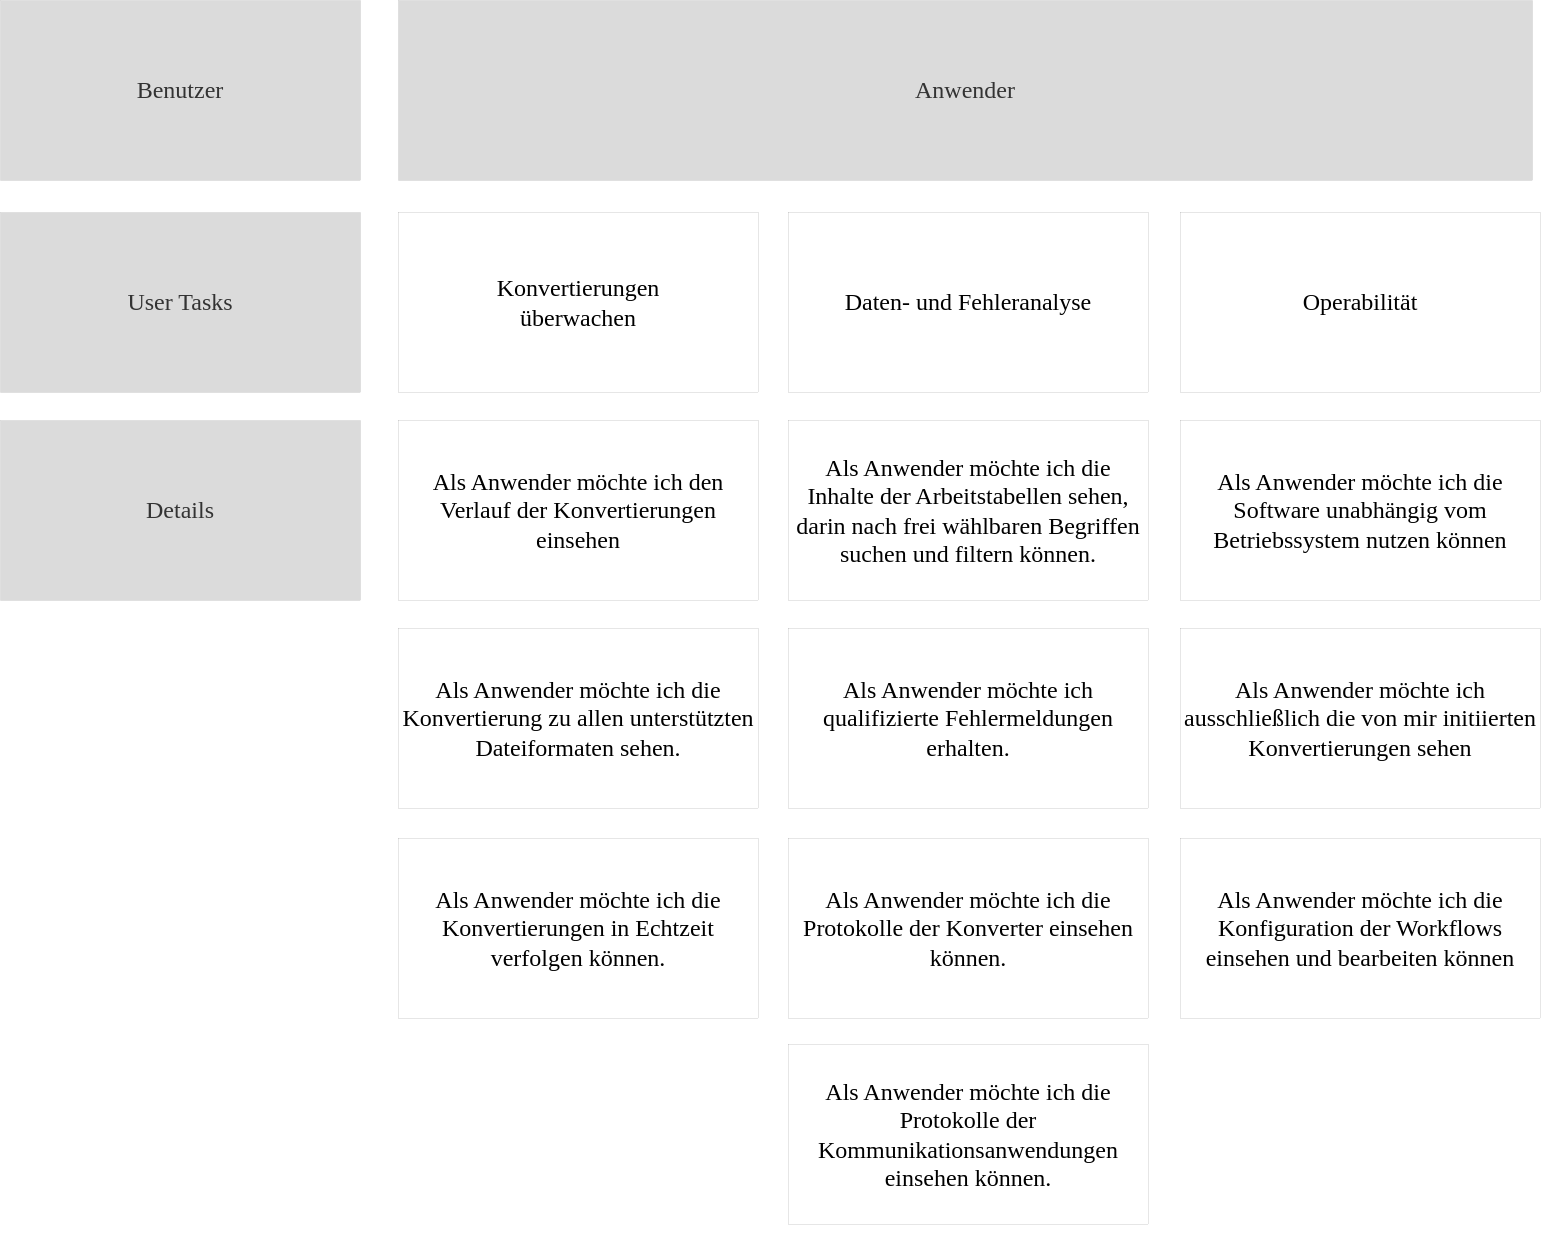 <mxfile version="17.4.2" type="device"><diagram id="pacUVJfwISOODxSKcsrV" name="Seite-1"><mxGraphModel dx="1185" dy="729" grid="1" gridSize="10" guides="1" tooltips="1" connect="1" arrows="1" fold="1" page="1" pageScale="1" pageWidth="1169" pageHeight="827" math="0" shadow="0"><root><mxCell id="0"/><mxCell id="1" parent="0"/><mxCell id="2kT4sBpGM_t56ClRYCqI-1" value="Benutzer" style="rounded=0;whiteSpace=wrap;html=1;fillColor=#DBDBDB;fontColor=#333333;strokeColor=#666666;fontFamily=Times New Roman;fontSize=12;strokeWidth=0;" parent="1" vertex="1"><mxGeometry x="114" y="30" width="180" height="90" as="geometry"/></mxCell><mxCell id="2kT4sBpGM_t56ClRYCqI-2" value="User Tasks" style="rounded=0;whiteSpace=wrap;html=1;fontFamily=Times New Roman;fillColor=#DBDBDB;fontColor=#333333;strokeColor=#666666;fontSize=12;strokeWidth=0;" parent="1" vertex="1"><mxGeometry x="114" y="136" width="180" height="90" as="geometry"/></mxCell><mxCell id="2kT4sBpGM_t56ClRYCqI-3" value="Details" style="rounded=0;whiteSpace=wrap;html=1;fontFamily=Times New Roman;fillColor=#DBDBDB;fontColor=#333333;strokeColor=#666666;fontSize=12;strokeWidth=0;" parent="1" vertex="1"><mxGeometry x="114" y="240" width="180" height="90" as="geometry"/></mxCell><mxCell id="2kT4sBpGM_t56ClRYCqI-4" value="Anwender" style="rounded=0;whiteSpace=wrap;html=1;fillColor=#DBDBDB;fontColor=#333333;strokeColor=#666666;fontFamily=Times New Roman;fontSize=12;strokeWidth=0;" parent="1" vertex="1"><mxGeometry x="313" y="30" width="567" height="90" as="geometry"/></mxCell><mxCell id="2kT4sBpGM_t56ClRYCqI-5" value="&lt;p style=&quot;font-size: 12px;&quot;&gt;Konvertierungen&lt;br style=&quot;font-size: 12px;&quot;&gt;&lt;span style=&quot;font-size: 12px;&quot;&gt;überwachen&lt;/span&gt;&lt;/p&gt;" style="rounded=0;whiteSpace=wrap;html=1;fontFamily=Times New Roman;fontSize=12;strokeWidth=0;" parent="1" vertex="1"><mxGeometry x="313" y="136" width="180" height="90" as="geometry"/></mxCell><mxCell id="2kT4sBpGM_t56ClRYCqI-6" value="&lt;p style=&quot;font-size: 12px;&quot;&gt;Daten- und Fehleranalyse&lt;br style=&quot;font-size: 12px;&quot;&gt;&lt;/p&gt;" style="rounded=0;whiteSpace=wrap;html=1;fontFamily=Times New Roman;fontSize=12;strokeWidth=0;" parent="1" vertex="1"><mxGeometry x="508" y="136" width="180" height="90" as="geometry"/></mxCell><mxCell id="2kT4sBpGM_t56ClRYCqI-7" value="&lt;p style=&quot;font-size: 12px;&quot;&gt;Operabilität&lt;br style=&quot;font-size: 12px;&quot;&gt;&lt;/p&gt;" style="rounded=0;whiteSpace=wrap;html=1;fontFamily=Times New Roman;fontSize=12;strokeWidth=0;" parent="1" vertex="1"><mxGeometry x="704" y="136" width="180" height="90" as="geometry"/></mxCell><mxCell id="2kT4sBpGM_t56ClRYCqI-8" value="&lt;p style=&quot;font-size: 12px;&quot;&gt;Als Anwender möchte ich den Verlauf der&amp;nbsp;&lt;span style=&quot;font-size: 12px;&quot;&gt;Konvertierungen einsehen&lt;/span&gt;&lt;/p&gt;" style="rounded=0;whiteSpace=wrap;html=1;fontFamily=Times New Roman;fontSize=12;strokeWidth=0;" parent="1" vertex="1"><mxGeometry x="313" y="240" width="180" height="90" as="geometry"/></mxCell><mxCell id="2kT4sBpGM_t56ClRYCqI-9" value="&lt;p style=&quot;font-size: 12px;&quot;&gt;Als Anwender möchte ich die Inhalte der Arbeitstabellen sehen, darin nach frei wählbaren Begriffen suchen und filtern können.&lt;br style=&quot;font-size: 12px;&quot;&gt;&lt;/p&gt;" style="rounded=0;whiteSpace=wrap;html=1;fontFamily=Times New Roman;fontSize=12;strokeWidth=0;" parent="1" vertex="1"><mxGeometry x="508" y="240" width="180" height="90" as="geometry"/></mxCell><mxCell id="2kT4sBpGM_t56ClRYCqI-10" value="&lt;p style=&quot;font-size: 12px;&quot;&gt;Als Anwender möchte ich die Konvertierung zu allen unterstützten Dateiformaten sehen.&lt;br style=&quot;font-size: 12px;&quot;&gt;&lt;/p&gt;" style="rounded=0;whiteSpace=wrap;html=1;fontFamily=Times New Roman;fontSize=12;strokeWidth=0;" parent="1" vertex="1"><mxGeometry x="313" y="344" width="180" height="90" as="geometry"/></mxCell><mxCell id="2kT4sBpGM_t56ClRYCqI-11" value="&lt;p style=&quot;font-size: 12px;&quot;&gt;Als Anwender möchte ich die Konvertierungen in Echtzeit verfolgen können.&lt;br style=&quot;font-size: 12px;&quot;&gt;&lt;/p&gt;" style="rounded=0;whiteSpace=wrap;html=1;fontFamily=Times New Roman;fontSize=12;strokeWidth=0;" parent="1" vertex="1"><mxGeometry x="313" y="449" width="180" height="90" as="geometry"/></mxCell><mxCell id="2kT4sBpGM_t56ClRYCqI-12" value="&lt;p style=&quot;font-size: 12px;&quot;&gt;Als Anwender möchte ich qualifizierte Fehlermeldungen erhalten.&lt;br style=&quot;font-size: 12px;&quot;&gt;&lt;/p&gt;" style="rounded=0;whiteSpace=wrap;html=1;fontFamily=Times New Roman;fontSize=12;strokeWidth=0;" parent="1" vertex="1"><mxGeometry x="508" y="344" width="180" height="90" as="geometry"/></mxCell><mxCell id="2kT4sBpGM_t56ClRYCqI-13" value="&lt;p style=&quot;font-size: 12px;&quot;&gt;Als Anwender möchte ich die Protokolle der Konverter einsehen können.&lt;br style=&quot;font-size: 12px;&quot;&gt;&lt;/p&gt;" style="rounded=0;whiteSpace=wrap;html=1;fontFamily=Times New Roman;fontSize=12;strokeWidth=0;" parent="1" vertex="1"><mxGeometry x="508" y="449" width="180" height="90" as="geometry"/></mxCell><mxCell id="2kT4sBpGM_t56ClRYCqI-14" value="&lt;p style=&quot;font-size: 12px;&quot;&gt;Als Anwender möchte ich die Protokolle der Kommunikationsanwendungen einsehen können.&lt;br style=&quot;font-size: 12px;&quot;&gt;&lt;/p&gt;" style="rounded=0;whiteSpace=wrap;html=1;fontFamily=Times New Roman;fontSize=12;strokeWidth=0;" parent="1" vertex="1"><mxGeometry x="508" y="552" width="180" height="90" as="geometry"/></mxCell><mxCell id="2kT4sBpGM_t56ClRYCqI-15" value="&lt;p style=&quot;font-size: 12px;&quot;&gt;Als Anwender möchte ich die Software unabhängig vom Betriebssystem nutzen können&lt;br style=&quot;font-size: 12px;&quot;&gt;&lt;/p&gt;" style="rounded=0;whiteSpace=wrap;html=1;fontFamily=Times New Roman;fontSize=12;strokeWidth=0;" parent="1" vertex="1"><mxGeometry x="704" y="240" width="180" height="90" as="geometry"/></mxCell><mxCell id="2kT4sBpGM_t56ClRYCqI-16" value="&lt;p style=&quot;font-size: 12px;&quot;&gt;Als Anwender möchte ich ausschließlich die von mir initiierten Konvertierungen sehen&lt;br style=&quot;font-size: 12px;&quot;&gt;&lt;/p&gt;" style="rounded=0;whiteSpace=wrap;html=1;fontFamily=Times New Roman;fontSize=12;strokeWidth=0;" parent="1" vertex="1"><mxGeometry x="704" y="344" width="180" height="90" as="geometry"/></mxCell><mxCell id="2kT4sBpGM_t56ClRYCqI-17" value="&lt;p style=&quot;font-size: 12px;&quot;&gt;Als Anwender möchte ich die Konfiguration der Workflows einsehen und bearbeiten können&lt;br style=&quot;font-size: 12px;&quot;&gt;&lt;/p&gt;" style="rounded=0;whiteSpace=wrap;html=1;fontFamily=Times New Roman;fontSize=12;strokeWidth=0;" parent="1" vertex="1"><mxGeometry x="704" y="449" width="180" height="90" as="geometry"/></mxCell><mxCell id="sGsoOo8MSHHtSCOvPWRy-6" value="&amp;nbsp;" style="text;html=1;align=center;verticalAlign=middle;resizable=0;points=[];autosize=1;strokeColor=none;fillColor=none;fontSize=7;" vertex="1" parent="1"><mxGeometry x="530" y="637" width="20" height="10" as="geometry"/></mxCell><mxCell id="sGsoOo8MSHHtSCOvPWRy-7" value="&amp;nbsp;" style="text;html=1;align=left;verticalAlign=middle;resizable=0;points=[];autosize=1;strokeColor=none;fillColor=none;fontSize=7;rotation=90;" vertex="1" parent="1"><mxGeometry x="874" y="290" width="20" height="10" as="geometry"/></mxCell></root></mxGraphModel></diagram></mxfile>